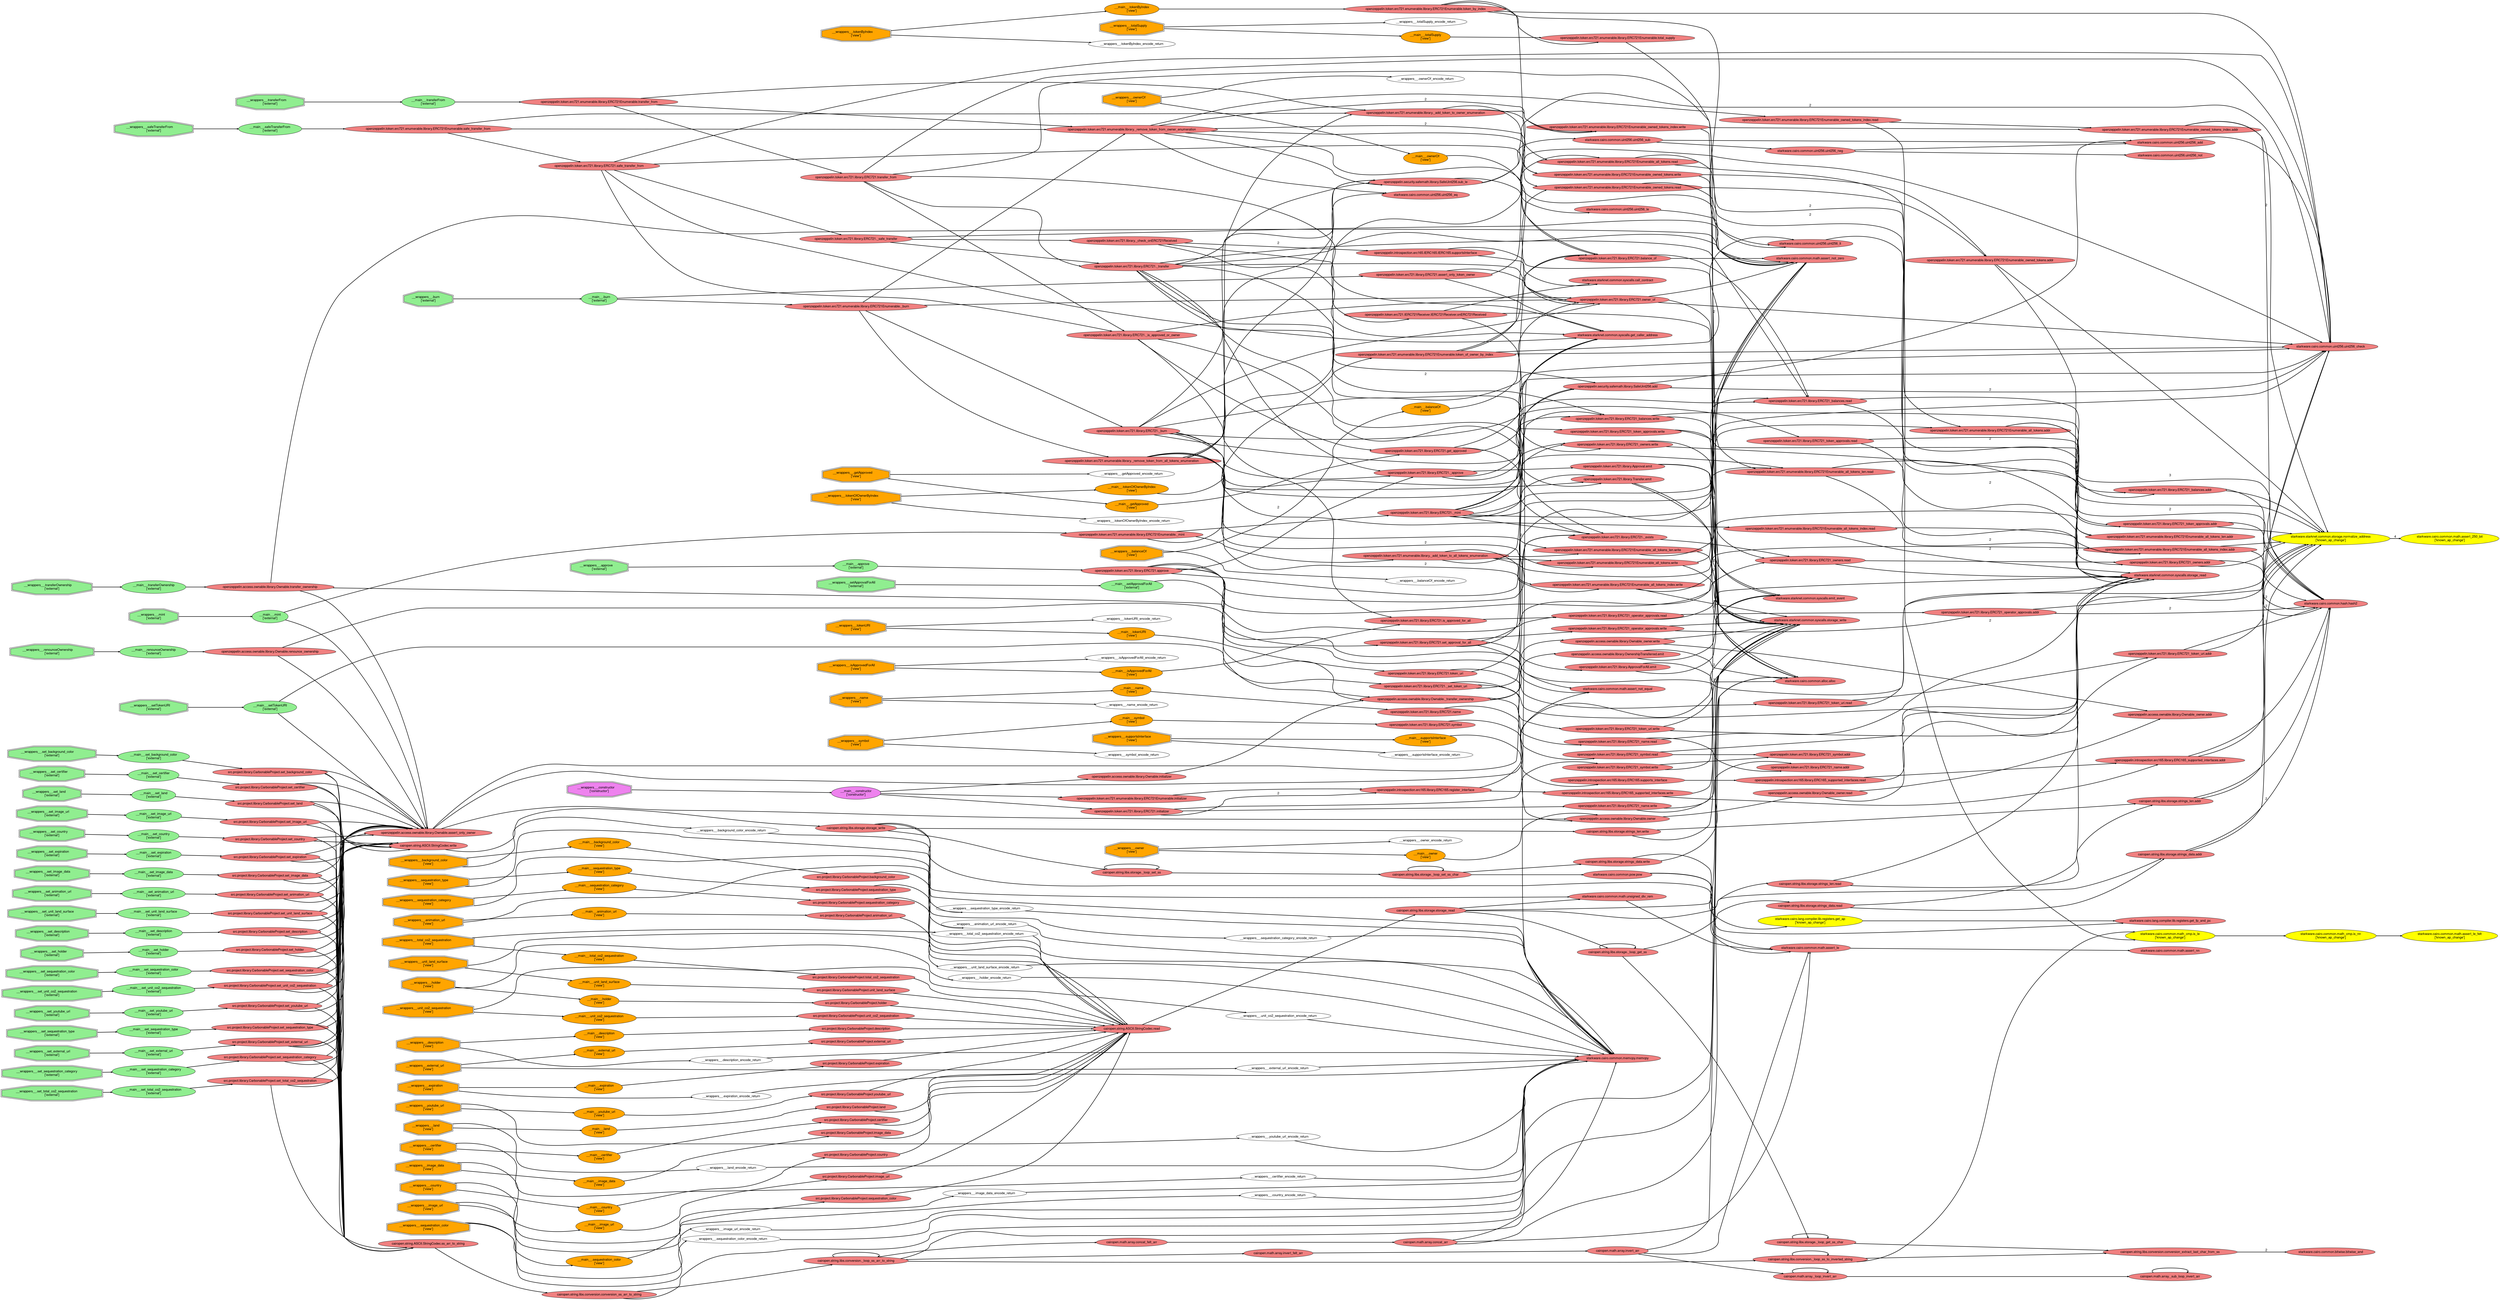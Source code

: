 // Call flow graph
digraph CarbonableProject {
	graph [fontname="Helvetica,Arial,sans-serif" fontsize=20 layout=dot newrank=true rankdir=LR]
	node [fontname="Helvetica,Arial,sans-serif" pencolor="#00000044" shape="rect, plaintext" style=filled]
	edge [arrowsize=0.5 fontname="Helvetica,Arial,sans-serif" labeldistance=3 labelfontcolor="#00000080" penwidth=2]
	0 [label="starkware.cairo.common.alloc.alloc" color="" fillcolor=lightcoral shape=oval style=filled]
	3 [label="starkware.cairo.common.hash.hash2" color="" fillcolor=lightcoral shape=oval style=filled]
	9 [label="starkware.cairo.common.memcpy.memcpy" color="" fillcolor=lightcoral shape=oval style=filled]
	24 [label="starkware.cairo.lang.compiler.lib.registers.get_fp_and_pc" color="" fillcolor=lightcoral shape=oval style=filled]
	25 [label="starkware.cairo.lang.compiler.lib.registers.get_ap\l['known_ap_change']" color="" fillcolor=yellow shape=oval style=filled]
	30 [label="starkware.cairo.common.math.assert_not_zero" color="" fillcolor=lightcoral shape=oval style=filled]
	35 [label="starkware.cairo.common.math.assert_not_equal" color="" fillcolor=lightcoral shape=oval style=filled]
	41 [label="starkware.cairo.common.math.assert_nn" color="" fillcolor=lightcoral shape=oval style=filled]
	45 [label="starkware.cairo.common.math.assert_le" color="" fillcolor=lightcoral shape=oval style=filled]
	50 [label="starkware.cairo.common.math.assert_250_bit\l['known_ap_change']" color="" fillcolor=yellow shape=oval style=filled]
	63 [label="starkware.cairo.common.math.assert_le_felt\l['known_ap_change']" color="" fillcolor=yellow shape=oval style=filled]
	108 [label="starkware.cairo.common.math.unsigned_div_rem" color="" fillcolor=lightcoral shape=oval style=filled]
	123 [label="starkware.starknet.common.storage.normalize_address\l['known_ap_change']" color="" fillcolor=yellow shape=oval style=filled]
	163 [label="starkware.starknet.common.syscalls.call_contract" color="" fillcolor=lightcoral shape=oval style=filled]
	175 [label="starkware.starknet.common.syscalls.get_caller_address" color="" fillcolor=lightcoral shape=oval style=filled]
	182 [label="starkware.starknet.common.syscalls.storage_read" color="" fillcolor=lightcoral shape=oval style=filled]
	190 [label="starkware.starknet.common.syscalls.storage_write" color="" fillcolor=lightcoral shape=oval style=filled]
	198 [label="starkware.starknet.common.syscalls.emit_event" color="" fillcolor=lightcoral shape=oval style=filled]
	208 [label="starkware.cairo.common.bitwise.bitwise_and" color="" fillcolor=lightcoral shape=oval style=filled]
	214 [label="starkware.cairo.common.math_cmp.is_nn\l['known_ap_change']" color="" fillcolor=yellow shape=oval style=filled]
	247 [label="starkware.cairo.common.math_cmp.is_le\l['known_ap_change']" color="" fillcolor=yellow shape=oval style=filled]
	252 [label="starkware.cairo.common.pow.pow" color="" fillcolor=lightcoral shape=oval style=filled]
	295 [label="starkware.cairo.common.uint256.uint256_check" color="" fillcolor=lightcoral shape=oval style=filled]
	300 [label="starkware.cairo.common.uint256.uint256_add" color="" fillcolor=lightcoral shape=oval style=filled]
	322 [label="starkware.cairo.common.uint256.uint256_lt" color="" fillcolor=lightcoral shape=oval style=filled]
	339 [label="starkware.cairo.common.uint256.uint256_le" color="" fillcolor=lightcoral shape=oval style=filled]
	351 [label="starkware.cairo.common.uint256.uint256_not" color="" fillcolor=lightcoral shape=oval style=filled]
	359 [label="starkware.cairo.common.uint256.uint256_neg" color="" fillcolor=lightcoral shape=oval style=filled]
	374 [label="starkware.cairo.common.uint256.uint256_sub" color="" fillcolor=lightcoral shape=oval style=filled]
	390 [label="starkware.cairo.common.uint256.uint256_eq" color="" fillcolor=lightcoral shape=oval style=filled]
	412 [label="openzeppelin.access.ownable.library.OwnershipTransferred.emit" color="" fillcolor=lightcoral shape=oval style=filled]
	437 [label="openzeppelin.access.ownable.library.Ownable_owner.addr" color="" fillcolor=lightcoral shape=oval style=filled]
	442 [label="openzeppelin.access.ownable.library.Ownable_owner.read" color="" fillcolor=lightcoral shape=oval style=filled]
	455 [label="openzeppelin.access.ownable.library.Ownable_owner.write" color="" fillcolor=lightcoral shape=oval style=filled]
	467 [label="openzeppelin.access.ownable.library.Ownable.initializer" color="" fillcolor=lightcoral shape=oval style=filled]
	474 [label="openzeppelin.access.ownable.library.Ownable.assert_only_owner" color="" fillcolor=lightcoral shape=oval style=filled]
	489 [label="openzeppelin.access.ownable.library.Ownable.owner" color="" fillcolor=lightcoral shape=oval style=filled]
	495 [label="openzeppelin.access.ownable.library.Ownable.transfer_ownership" color="" fillcolor=lightcoral shape=oval style=filled]
	507 [label="openzeppelin.access.ownable.library.Ownable.renounce_ownership" color="" fillcolor=lightcoral shape=oval style=filled]
	517 [label="openzeppelin.access.ownable.library.Ownable._transfer_ownership" color="" fillcolor=lightcoral shape=oval style=filled]
	538 [label="openzeppelin.introspection.erc165.library.ERC165_supported_interfaces.addr" color="" fillcolor=lightcoral shape=oval style=filled]
	552 [label="openzeppelin.introspection.erc165.library.ERC165_supported_interfaces.read" color="" fillcolor=lightcoral shape=oval style=filled]
	566 [label="openzeppelin.introspection.erc165.library.ERC165_supported_interfaces.write" color="" fillcolor=lightcoral shape=oval style=filled]
	579 [label="openzeppelin.introspection.erc165.library.ERC165.supports_interface" color="" fillcolor=lightcoral shape=oval style=filled]
	596 [label="openzeppelin.introspection.erc165.library.ERC165.register_interface" color="" fillcolor=lightcoral shape=oval style=filled]
	610 [label="openzeppelin.introspection.erc165.IERC165.IERC165.supportsInterface" color="" fillcolor=lightcoral shape=oval style=filled]
	633 [label="openzeppelin.security.safemath.library.SafeUint256.add" color="" fillcolor=lightcoral shape=oval style=filled]
	656 [label="openzeppelin.security.safemath.library.SafeUint256.sub_le" color="" fillcolor=lightcoral shape=oval style=filled]
	688 [label="openzeppelin.token.erc721.IERC721Receiver.IERC721Receiver.onERC721Received" color="" fillcolor=lightcoral shape=oval style=filled]
	725 [label="openzeppelin.token.erc721.library.Transfer.emit" color="" fillcolor=lightcoral shape=oval style=filled]
	752 [label="openzeppelin.token.erc721.library.Approval.emit" color="" fillcolor=lightcoral shape=oval style=filled]
	779 [label="openzeppelin.token.erc721.library.ApprovalForAll.emit" color="" fillcolor=lightcoral shape=oval style=filled]
	805 [label="openzeppelin.token.erc721.library.ERC721_name.addr" color="" fillcolor=lightcoral shape=oval style=filled]
	810 [label="openzeppelin.token.erc721.library.ERC721_name.read" color="" fillcolor=lightcoral shape=oval style=filled]
	823 [label="openzeppelin.token.erc721.library.ERC721_name.write" color="" fillcolor=lightcoral shape=oval style=filled]
	835 [label="openzeppelin.token.erc721.library.ERC721_symbol.addr" color="" fillcolor=lightcoral shape=oval style=filled]
	840 [label="openzeppelin.token.erc721.library.ERC721_symbol.read" color="" fillcolor=lightcoral shape=oval style=filled]
	853 [label="openzeppelin.token.erc721.library.ERC721_symbol.write" color="" fillcolor=lightcoral shape=oval style=filled]
	865 [label="openzeppelin.token.erc721.library.ERC721_owners.addr" color="" fillcolor=lightcoral shape=oval style=filled]
	882 [label="openzeppelin.token.erc721.library.ERC721_owners.read" color="" fillcolor=lightcoral shape=oval style=filled]
	897 [label="openzeppelin.token.erc721.library.ERC721_owners.write" color="" fillcolor=lightcoral shape=oval style=filled]
	911 [label="openzeppelin.token.erc721.library.ERC721_balances.addr" color="" fillcolor=lightcoral shape=oval style=filled]
	925 [label="openzeppelin.token.erc721.library.ERC721_balances.read" color="" fillcolor=lightcoral shape=oval style=filled]
	945 [label="openzeppelin.token.erc721.library.ERC721_balances.write" color="" fillcolor=lightcoral shape=oval style=filled]
	963 [label="openzeppelin.token.erc721.library.ERC721_token_approvals.addr" color="" fillcolor=lightcoral shape=oval style=filled]
	980 [label="openzeppelin.token.erc721.library.ERC721_token_approvals.read" color="" fillcolor=lightcoral shape=oval style=filled]
	995 [label="openzeppelin.token.erc721.library.ERC721_token_approvals.write" color="" fillcolor=lightcoral shape=oval style=filled]
	1009 [label="openzeppelin.token.erc721.library.ERC721_operator_approvals.addr" color="" fillcolor=lightcoral shape=oval style=filled]
	1026 [label="openzeppelin.token.erc721.library.ERC721_operator_approvals.read" color="" fillcolor=lightcoral shape=oval style=filled]
	1041 [label="openzeppelin.token.erc721.library.ERC721_operator_approvals.write" color="" fillcolor=lightcoral shape=oval style=filled]
	1055 [label="openzeppelin.token.erc721.library.ERC721_token_uri.addr" color="" fillcolor=lightcoral shape=oval style=filled]
	1072 [label="openzeppelin.token.erc721.library.ERC721_token_uri.read" color="" fillcolor=lightcoral shape=oval style=filled]
	1087 [label="openzeppelin.token.erc721.library.ERC721_token_uri.write" color="" fillcolor=lightcoral shape=oval style=filled]
	1101 [label="openzeppelin.token.erc721.library.ERC721.initializer" color="" fillcolor=lightcoral shape=oval style=filled]
	1119 [label="openzeppelin.token.erc721.library.ERC721.name" color="" fillcolor=lightcoral shape=oval style=filled]
	1125 [label="openzeppelin.token.erc721.library.ERC721.symbol" color="" fillcolor=lightcoral shape=oval style=filled]
	1131 [label="openzeppelin.token.erc721.library.ERC721.balance_of" color="" fillcolor=lightcoral shape=oval style=filled]
	1141 [label="openzeppelin.token.erc721.library.ERC721.owner_of" color="" fillcolor=lightcoral shape=oval style=filled]
	1160 [label="openzeppelin.token.erc721.library.ERC721.get_approved" color="" fillcolor=lightcoral shape=oval style=filled]
	1182 [label="openzeppelin.token.erc721.library.ERC721.is_approved_for_all" color="" fillcolor=lightcoral shape=oval style=filled]
	1190 [label="openzeppelin.token.erc721.library.ERC721.token_uri" color="" fillcolor=lightcoral shape=oval style=filled]
	1207 [label="openzeppelin.token.erc721.library.ERC721.approve" color="" fillcolor=lightcoral shape=oval style=filled]
	1263 [label="openzeppelin.token.erc721.library.ERC721.set_approval_for_all" color="" fillcolor=lightcoral shape=oval style=filled]
	1298 [label="openzeppelin.token.erc721.library.ERC721.transfer_from" color="" fillcolor=lightcoral shape=oval style=filled]
	1333 [label="openzeppelin.token.erc721.library.ERC721.safe_transfer_from" color="" fillcolor=lightcoral shape=oval style=filled]
	1370 [label="openzeppelin.token.erc721.library.ERC721.assert_only_token_owner" color="" fillcolor=lightcoral shape=oval style=filled]
	1390 [label="openzeppelin.token.erc721.library.ERC721._is_approved_or_owner" color="" fillcolor=lightcoral shape=oval style=filled]
	1457 [label="openzeppelin.token.erc721.library.ERC721._exists" color="" fillcolor=lightcoral shape=oval style=filled]
	1478 [label="openzeppelin.token.erc721.library.ERC721._approve" color="" fillcolor=lightcoral shape=oval style=filled]
	1502 [label="openzeppelin.token.erc721.library.ERC721._transfer" color="" fillcolor=lightcoral shape=oval style=filled]
	1573 [label="openzeppelin.token.erc721.library.ERC721._safe_transfer" color="" fillcolor=lightcoral shape=oval style=filled]
	1596 [label="openzeppelin.token.erc721.library.ERC721._mint" color="" fillcolor=lightcoral shape=oval style=filled]
	1651 [label="openzeppelin.token.erc721.library.ERC721._burn" color="" fillcolor=lightcoral shape=oval style=filled]
	1710 [label="openzeppelin.token.erc721.library.ERC721._set_token_uri" color="" fillcolor=lightcoral shape=oval style=filled]
	1733 [label="openzeppelin.token.erc721.library._check_onERC721Received" color="" fillcolor=lightcoral shape=oval style=filled]
	1778 [label="openzeppelin.token.erc721.enumerable.library.ERC721Enumerable_all_tokens_len.addr" color="" fillcolor=lightcoral shape=oval style=filled]
	1783 [label="openzeppelin.token.erc721.enumerable.library.ERC721Enumerable_all_tokens_len.read" color="" fillcolor=lightcoral shape=oval style=filled]
	1802 [label="openzeppelin.token.erc721.enumerable.library.ERC721Enumerable_all_tokens_len.write" color="" fillcolor=lightcoral shape=oval style=filled]
	1819 [label="openzeppelin.token.erc721.enumerable.library.ERC721Enumerable_all_tokens.addr" color="" fillcolor=lightcoral shape=oval style=filled]
	1836 [label="openzeppelin.token.erc721.enumerable.library.ERC721Enumerable_all_tokens.read" color="" fillcolor=lightcoral shape=oval style=filled]
	1857 [label="openzeppelin.token.erc721.enumerable.library.ERC721Enumerable_all_tokens.write" color="" fillcolor=lightcoral shape=oval style=filled]
	1876 [label="openzeppelin.token.erc721.enumerable.library.ERC721Enumerable_all_tokens_index.addr" color="" fillcolor=lightcoral shape=oval style=filled]
	1893 [label="openzeppelin.token.erc721.enumerable.library.ERC721Enumerable_all_tokens_index.read" color="" fillcolor=lightcoral shape=oval style=filled]
	1914 [label="openzeppelin.token.erc721.enumerable.library.ERC721Enumerable_all_tokens_index.write" color="" fillcolor=lightcoral shape=oval style=filled]
	1933 [label="openzeppelin.token.erc721.enumerable.library.ERC721Enumerable_owned_tokens.addr" color="" fillcolor=lightcoral shape=oval style=filled]
	1953 [label="openzeppelin.token.erc721.enumerable.library.ERC721Enumerable_owned_tokens.read" color="" fillcolor=lightcoral shape=oval style=filled]
	1975 [label="openzeppelin.token.erc721.enumerable.library.ERC721Enumerable_owned_tokens.write" color="" fillcolor=lightcoral shape=oval style=filled]
	1995 [label="openzeppelin.token.erc721.enumerable.library.ERC721Enumerable_owned_tokens_index.addr" color="" fillcolor=lightcoral shape=oval style=filled]
	2012 [label="openzeppelin.token.erc721.enumerable.library.ERC721Enumerable_owned_tokens_index.read" color="" fillcolor=lightcoral shape=oval style=filled]
	2033 [label="openzeppelin.token.erc721.enumerable.library.ERC721Enumerable_owned_tokens_index.write" color="" fillcolor=lightcoral shape=oval style=filled]
	2052 [label="openzeppelin.token.erc721.enumerable.library.ERC721Enumerable.initializer" color="" fillcolor=lightcoral shape=oval style=filled]
	2060 [label="openzeppelin.token.erc721.enumerable.library.ERC721Enumerable.total_supply" color="" fillcolor=lightcoral shape=oval style=filled]
	2066 [label="openzeppelin.token.erc721.enumerable.library.ERC721Enumerable.token_by_index" color="" fillcolor=lightcoral shape=oval style=filled]
	2095 [label="openzeppelin.token.erc721.enumerable.library.ERC721Enumerable.token_of_owner_by_index" color="" fillcolor=lightcoral shape=oval style=filled]
	2126 [label="openzeppelin.token.erc721.enumerable.library.ERC721Enumerable.transfer_from" color="" fillcolor=lightcoral shape=oval style=filled]
	2146 [label="openzeppelin.token.erc721.enumerable.library.ERC721Enumerable.safe_transfer_from" color="" fillcolor=lightcoral shape=oval style=filled]
	2168 [label="openzeppelin.token.erc721.enumerable.library.ERC721Enumerable._mint" color="" fillcolor=lightcoral shape=oval style=filled]
	2186 [label="openzeppelin.token.erc721.enumerable.library.ERC721Enumerable._burn" color="" fillcolor=lightcoral shape=oval style=filled]
	2210 [label="openzeppelin.token.erc721.enumerable.library._add_token_to_all_tokens_enumeration" color="" fillcolor=lightcoral shape=oval style=filled]
	2239 [label="openzeppelin.token.erc721.enumerable.library._remove_token_from_all_tokens_enumeration" color="" fillcolor=lightcoral shape=oval style=filled]
	2326 [label="openzeppelin.token.erc721.enumerable.library._add_token_to_owner_enumeration" color="" fillcolor=lightcoral shape=oval style=filled]
	2352 [label="openzeppelin.token.erc721.enumerable.library._remove_token_from_owner_enumeration" color="" fillcolor=lightcoral shape=oval style=filled]
	2442 [label="cairopen.math.array.concat_arr" color="" fillcolor=lightcoral shape=oval style=filled]
	2469 [label="cairopen.math.array.concat_felt_arr" color="" fillcolor=lightcoral shape=oval style=filled]
	2479 [label="cairopen.math.array.invert_arr" color="" fillcolor=lightcoral shape=oval style=filled]
	2502 [label="cairopen.math.array.invert_felt_arr" color="" fillcolor=lightcoral shape=oval style=filled]
	2510 [label="cairopen.math.array._loop_invert_arr" color="" fillcolor=lightcoral shape=oval style=filled]
	2537 [label="cairopen.math.array._sub_loop_invert_arr" color="" fillcolor=lightcoral shape=oval style=filled]
	2576 [label="cairopen.string.libs.conversion._loop_ss_to_inverted_string" color="" fillcolor=lightcoral shape=oval style=filled]
	2624 [label="cairopen.string.libs.conversion.conversion_ss_arr_to_string" color="" fillcolor=lightcoral shape=oval style=filled]
	2640 [label="cairopen.string.libs.conversion._loop_ss_arr_to_string" color="" fillcolor=lightcoral shape=oval style=filled]
	2697 [label="cairopen.string.libs.conversion.conversion_extract_last_char_from_ss" color="" fillcolor=lightcoral shape=oval style=filled]
	2719 [label="cairopen.string.libs.storage.strings_data.addr" color="" fillcolor=lightcoral shape=oval style=filled]
	2736 [label="cairopen.string.libs.storage.strings_data.read" color="" fillcolor=lightcoral shape=oval style=filled]
	2751 [label="cairopen.string.libs.storage.strings_data.write" color="" fillcolor=lightcoral shape=oval style=filled]
	2765 [label="cairopen.string.libs.storage.strings_len.addr" color="" fillcolor=lightcoral shape=oval style=filled]
	2779 [label="cairopen.string.libs.storage.strings_len.read" color="" fillcolor=lightcoral shape=oval style=filled]
	2793 [label="cairopen.string.libs.storage.strings_len.write" color="" fillcolor=lightcoral shape=oval style=filled]
	2806 [label="cairopen.string.libs.storage.storage_read" color="" fillcolor=lightcoral shape=oval style=filled]
	2850 [label="cairopen.string.libs.storage._loop_get_ss" color="" fillcolor=lightcoral shape=oval style=filled]
	2881 [label="cairopen.string.libs.storage._loop_get_ss_char" color="" fillcolor=lightcoral shape=oval style=filled]
	2918 [label="cairopen.string.libs.storage.storage_write" color="" fillcolor=lightcoral shape=oval style=filled]
	2953 [label="cairopen.string.libs.storage._loop_set_ss" color="" fillcolor=lightcoral shape=oval style=filled]
	2978 [label="cairopen.string.libs.storage._loop_set_ss_char" color="" fillcolor=lightcoral shape=oval style=filled]
	3017 [label="cairopen.string.ASCII.StringCodec.read" color="" fillcolor=lightcoral shape=oval style=filled]
	3035 [label="cairopen.string.ASCII.StringCodec.write" color="" fillcolor=lightcoral shape=oval style=filled]
	3049 [label="cairopen.string.ASCII.StringCodec.ss_arr_to_string" color="" fillcolor=lightcoral shape=oval style=filled]
	3064 [label="src.project.library.CarbonableProject.image_url" color="" fillcolor=lightcoral shape=oval style=filled]
	3079 [label="src.project.library.CarbonableProject.image_data" color="" fillcolor=lightcoral shape=oval style=filled]
	3094 [label="src.project.library.CarbonableProject.external_url" color="" fillcolor=lightcoral shape=oval style=filled]
	3109 [label="src.project.library.CarbonableProject.description" color="" fillcolor=lightcoral shape=oval style=filled]
	3124 [label="src.project.library.CarbonableProject.holder" color="" fillcolor=lightcoral shape=oval style=filled]
	3139 [label="src.project.library.CarbonableProject.certifier" color="" fillcolor=lightcoral shape=oval style=filled]
	3154 [label="src.project.library.CarbonableProject.land" color="" fillcolor=lightcoral shape=oval style=filled]
	3169 [label="src.project.library.CarbonableProject.unit_land_surface" color="" fillcolor=lightcoral shape=oval style=filled]
	3184 [label="src.project.library.CarbonableProject.country" color="" fillcolor=lightcoral shape=oval style=filled]
	3199 [label="src.project.library.CarbonableProject.expiration" color="" fillcolor=lightcoral shape=oval style=filled]
	3214 [label="src.project.library.CarbonableProject.total_co2_sequestration" color="" fillcolor=lightcoral shape=oval style=filled]
	3229 [label="src.project.library.CarbonableProject.unit_co2_sequestration" color="" fillcolor=lightcoral shape=oval style=filled]
	3244 [label="src.project.library.CarbonableProject.sequestration_color" color="" fillcolor=lightcoral shape=oval style=filled]
	3259 [label="src.project.library.CarbonableProject.sequestration_type" color="" fillcolor=lightcoral shape=oval style=filled]
	3274 [label="src.project.library.CarbonableProject.sequestration_category" color="" fillcolor=lightcoral shape=oval style=filled]
	3289 [label="src.project.library.CarbonableProject.background_color" color="" fillcolor=lightcoral shape=oval style=filled]
	3304 [label="src.project.library.CarbonableProject.animation_url" color="" fillcolor=lightcoral shape=oval style=filled]
	3319 [label="src.project.library.CarbonableProject.youtube_url" color="" fillcolor=lightcoral shape=oval style=filled]
	3334 [label="src.project.library.CarbonableProject.set_image_url" color="" fillcolor=lightcoral shape=oval style=filled]
	3364 [label="src.project.library.CarbonableProject.set_image_data" color="" fillcolor=lightcoral shape=oval style=filled]
	3394 [label="src.project.library.CarbonableProject.set_external_url" color="" fillcolor=lightcoral shape=oval style=filled]
	3424 [label="src.project.library.CarbonableProject.set_description" color="" fillcolor=lightcoral shape=oval style=filled]
	3454 [label="src.project.library.CarbonableProject.set_holder" color="" fillcolor=lightcoral shape=oval style=filled]
	3484 [label="src.project.library.CarbonableProject.set_certifier" color="" fillcolor=lightcoral shape=oval style=filled]
	3514 [label="src.project.library.CarbonableProject.set_land" color="" fillcolor=lightcoral shape=oval style=filled]
	3544 [label="src.project.library.CarbonableProject.set_unit_land_surface" color="" fillcolor=lightcoral shape=oval style=filled]
	3574 [label="src.project.library.CarbonableProject.set_country" color="" fillcolor=lightcoral shape=oval style=filled]
	3604 [label="src.project.library.CarbonableProject.set_expiration" color="" fillcolor=lightcoral shape=oval style=filled]
	3634 [label="src.project.library.CarbonableProject.set_total_co2_sequestration" color="" fillcolor=lightcoral shape=oval style=filled]
	3664 [label="src.project.library.CarbonableProject.set_unit_co2_sequestration" color="" fillcolor=lightcoral shape=oval style=filled]
	3694 [label="src.project.library.CarbonableProject.set_sequestration_color" color="" fillcolor=lightcoral shape=oval style=filled]
	3724 [label="src.project.library.CarbonableProject.set_sequestration_type" color="" fillcolor=lightcoral shape=oval style=filled]
	3754 [label="src.project.library.CarbonableProject.set_sequestration_category" color="" fillcolor=lightcoral shape=oval style=filled]
	3784 [label="src.project.library.CarbonableProject.set_background_color" color="" fillcolor=lightcoral shape=oval style=filled]
	3814 [label="src.project.library.CarbonableProject.set_animation_url" color="" fillcolor=lightcoral shape=oval style=filled]
	3844 [label="src.project.library.CarbonableProject.set_youtube_url" color="" fillcolor=lightcoral shape=oval style=filled]
	3874 [label="__main__.constructor\l['constructor']" color="" fillcolor=violet shape=oval style=filled]
	3887 [label="__wrappers__.constructor\l['constructor']" color="" fillcolor=violet shape=doubleoctagon style=filled]
	3908 [label="__main__.totalSupply\l['view']" color="" fillcolor=orange shape=oval style=filled]
	3919 [label="__wrappers__.totalSupply_encode_return" color="" fillcolor=white shape=oval style=solid]
	3929 [label="__wrappers__.totalSupply\l['view']" color="" fillcolor=orange shape=doubleoctagon style=filled]
	3945 [label="__main__.tokenByIndex\l['view']" color="" fillcolor=orange shape=oval style=filled]
	3958 [label="__wrappers__.tokenByIndex_encode_return" color="" fillcolor=white shape=oval style=solid]
	3968 [label="__wrappers__.tokenByIndex\l['view']" color="" fillcolor=orange shape=doubleoctagon style=filled]
	3988 [label="__main__.tokenOfOwnerByIndex\l['view']" color="" fillcolor=orange shape=oval style=filled]
	4002 [label="__wrappers__.tokenOfOwnerByIndex_encode_return" color="" fillcolor=white shape=oval style=solid]
	4012 [label="__wrappers__.tokenOfOwnerByIndex\l['view']" color="" fillcolor=orange shape=doubleoctagon style=filled]
	4033 [label="__main__.supportsInterface\l['view']" color="" fillcolor=orange shape=oval style=filled]
	4040 [label="__wrappers__.supportsInterface_encode_return" color="" fillcolor=white shape=oval style=solid]
	4049 [label="__wrappers__.supportsInterface\l['view']" color="" fillcolor=orange shape=doubleoctagon style=filled]
	4068 [label="__main__.name\l['view']" color="" fillcolor=orange shape=oval style=filled]
	4074 [label="__wrappers__.name_encode_return" color="" fillcolor=white shape=oval style=solid]
	4083 [label="__wrappers__.name\l['view']" color="" fillcolor=orange shape=doubleoctagon style=filled]
	4099 [label="__main__.symbol\l['view']" color="" fillcolor=orange shape=oval style=filled]
	4105 [label="__wrappers__.symbol_encode_return" color="" fillcolor=white shape=oval style=solid]
	4114 [label="__wrappers__.symbol\l['view']" color="" fillcolor=orange shape=doubleoctagon style=filled]
	4130 [label="__main__.balanceOf\l['view']" color="" fillcolor=orange shape=oval style=filled]
	4137 [label="__wrappers__.balanceOf_encode_return" color="" fillcolor=white shape=oval style=solid]
	4147 [label="__wrappers__.balanceOf\l['view']" color="" fillcolor=orange shape=doubleoctagon style=filled]
	4166 [label="__main__.ownerOf\l['view']" color="" fillcolor=orange shape=oval style=filled]
	4174 [label="__wrappers__.ownerOf_encode_return" color="" fillcolor=white shape=oval style=solid]
	4183 [label="__wrappers__.ownerOf\l['view']" color="" fillcolor=orange shape=doubleoctagon style=filled]
	4203 [label="__main__.getApproved\l['view']" color="" fillcolor=orange shape=oval style=filled]
	4211 [label="__wrappers__.getApproved_encode_return" color="" fillcolor=white shape=oval style=solid]
	4220 [label="__wrappers__.getApproved\l['view']" color="" fillcolor=orange shape=doubleoctagon style=filled]
	4240 [label="__main__.isApprovedForAll\l['view']" color="" fillcolor=orange shape=oval style=filled]
	4248 [label="__wrappers__.isApprovedForAll_encode_return" color="" fillcolor=white shape=oval style=solid]
	4257 [label="__wrappers__.isApprovedForAll\l['view']" color="" fillcolor=orange shape=doubleoctagon style=filled]
	4277 [label="__main__.tokenURI\l['view']" color="" fillcolor=orange shape=oval style=filled]
	4285 [label="__wrappers__.tokenURI_encode_return" color="" fillcolor=white shape=oval style=solid]
	4294 [label="__wrappers__.tokenURI\l['view']" color="" fillcolor=orange shape=doubleoctagon style=filled]
	4314 [label="__main__.owner\l['view']" color="" fillcolor=orange shape=oval style=filled]
	4320 [label="__wrappers__.owner_encode_return" color="" fillcolor=white shape=oval style=solid]
	4329 [label="__wrappers__.owner\l['view']" color="" fillcolor=orange shape=doubleoctagon style=filled]
	4345 [label="__main__.image_url\l['view']" color="" fillcolor=orange shape=oval style=filled]
	4352 [label="__wrappers__.image_url_encode_return" color="" fillcolor=white shape=oval style=solid]
	4371 [label="__wrappers__.image_url\l['view']" color="" fillcolor=orange shape=doubleoctagon style=filled]
	4393 [label="__main__.image_data\l['view']" color="" fillcolor=orange shape=oval style=filled]
	4400 [label="__wrappers__.image_data_encode_return" color="" fillcolor=white shape=oval style=solid]
	4419 [label="__wrappers__.image_data\l['view']" color="" fillcolor=orange shape=doubleoctagon style=filled]
	4441 [label="__main__.external_url\l['view']" color="" fillcolor=orange shape=oval style=filled]
	4448 [label="__wrappers__.external_url_encode_return" color="" fillcolor=white shape=oval style=solid]
	4467 [label="__wrappers__.external_url\l['view']" color="" fillcolor=orange shape=doubleoctagon style=filled]
	4489 [label="__main__.description\l['view']" color="" fillcolor=orange shape=oval style=filled]
	4496 [label="__wrappers__.description_encode_return" color="" fillcolor=white shape=oval style=solid]
	4515 [label="__wrappers__.description\l['view']" color="" fillcolor=orange shape=doubleoctagon style=filled]
	4537 [label="__main__.holder\l['view']" color="" fillcolor=orange shape=oval style=filled]
	4544 [label="__wrappers__.holder_encode_return" color="" fillcolor=white shape=oval style=solid]
	4563 [label="__wrappers__.holder\l['view']" color="" fillcolor=orange shape=doubleoctagon style=filled]
	4585 [label="__main__.certifier\l['view']" color="" fillcolor=orange shape=oval style=filled]
	4592 [label="__wrappers__.certifier_encode_return" color="" fillcolor=white shape=oval style=solid]
	4611 [label="__wrappers__.certifier\l['view']" color="" fillcolor=orange shape=doubleoctagon style=filled]
	4633 [label="__main__.land\l['view']" color="" fillcolor=orange shape=oval style=filled]
	4640 [label="__wrappers__.land_encode_return" color="" fillcolor=white shape=oval style=solid]
	4659 [label="__wrappers__.land\l['view']" color="" fillcolor=orange shape=doubleoctagon style=filled]
	4681 [label="__main__.unit_land_surface\l['view']" color="" fillcolor=orange shape=oval style=filled]
	4688 [label="__wrappers__.unit_land_surface_encode_return" color="" fillcolor=white shape=oval style=solid]
	4707 [label="__wrappers__.unit_land_surface\l['view']" color="" fillcolor=orange shape=doubleoctagon style=filled]
	4729 [label="__main__.country\l['view']" color="" fillcolor=orange shape=oval style=filled]
	4736 [label="__wrappers__.country_encode_return" color="" fillcolor=white shape=oval style=solid]
	4755 [label="__wrappers__.country\l['view']" color="" fillcolor=orange shape=doubleoctagon style=filled]
	4777 [label="__main__.expiration\l['view']" color="" fillcolor=orange shape=oval style=filled]
	4784 [label="__wrappers__.expiration_encode_return" color="" fillcolor=white shape=oval style=solid]
	4803 [label="__wrappers__.expiration\l['view']" color="" fillcolor=orange shape=doubleoctagon style=filled]
	4825 [label="__main__.total_co2_sequestration\l['view']" color="" fillcolor=orange shape=oval style=filled]
	4832 [label="__wrappers__.total_co2_sequestration_encode_return" color="" fillcolor=white shape=oval style=solid]
	4851 [label="__wrappers__.total_co2_sequestration\l['view']" color="" fillcolor=orange shape=doubleoctagon style=filled]
	4873 [label="__main__.unit_co2_sequestration\l['view']" color="" fillcolor=orange shape=oval style=filled]
	4880 [label="__wrappers__.unit_co2_sequestration_encode_return" color="" fillcolor=white shape=oval style=solid]
	4899 [label="__wrappers__.unit_co2_sequestration\l['view']" color="" fillcolor=orange shape=doubleoctagon style=filled]
	4921 [label="__main__.sequestration_color\l['view']" color="" fillcolor=orange shape=oval style=filled]
	4928 [label="__wrappers__.sequestration_color_encode_return" color="" fillcolor=white shape=oval style=solid]
	4947 [label="__wrappers__.sequestration_color\l['view']" color="" fillcolor=orange shape=doubleoctagon style=filled]
	4969 [label="__main__.sequestration_type\l['view']" color="" fillcolor=orange shape=oval style=filled]
	4976 [label="__wrappers__.sequestration_type_encode_return" color="" fillcolor=white shape=oval style=solid]
	4995 [label="__wrappers__.sequestration_type\l['view']" color="" fillcolor=orange shape=doubleoctagon style=filled]
	5017 [label="__main__.sequestration_category\l['view']" color="" fillcolor=orange shape=oval style=filled]
	5024 [label="__wrappers__.sequestration_category_encode_return" color="" fillcolor=white shape=oval style=solid]
	5043 [label="__wrappers__.sequestration_category\l['view']" color="" fillcolor=orange shape=doubleoctagon style=filled]
	5065 [label="__main__.background_color\l['view']" color="" fillcolor=orange shape=oval style=filled]
	5072 [label="__wrappers__.background_color_encode_return" color="" fillcolor=white shape=oval style=solid]
	5091 [label="__wrappers__.background_color\l['view']" color="" fillcolor=orange shape=doubleoctagon style=filled]
	5113 [label="__main__.animation_url\l['view']" color="" fillcolor=orange shape=oval style=filled]
	5120 [label="__wrappers__.animation_url_encode_return" color="" fillcolor=white shape=oval style=solid]
	5139 [label="__wrappers__.animation_url\l['view']" color="" fillcolor=orange shape=doubleoctagon style=filled]
	5161 [label="__main__.youtube_url\l['view']" color="" fillcolor=orange shape=oval style=filled]
	5168 [label="__wrappers__.youtube_url_encode_return" color="" fillcolor=white shape=oval style=solid]
	5187 [label="__wrappers__.youtube_url\l['view']" color="" fillcolor=orange shape=doubleoctagon style=filled]
	5209 [label="__main__.approve\l['external']" color="" fillcolor=lightgreen shape=oval style=filled]
	5218 [label="__wrappers__.approve\l['external']" color="" fillcolor=lightgreen shape=doubleoctagon style=filled]
	5239 [label="__main__.setApprovalForAll\l['external']" color="" fillcolor=lightgreen shape=oval style=filled]
	5247 [label="__wrappers__.setApprovalForAll\l['external']" color="" fillcolor=lightgreen shape=doubleoctagon style=filled]
	5267 [label="__main__.transferFrom\l['external']" color="" fillcolor=lightgreen shape=oval style=filled]
	5277 [label="__wrappers__.transferFrom\l['external']" color="" fillcolor=lightgreen shape=doubleoctagon style=filled]
	5299 [label="__main__.safeTransferFrom\l['external']" color="" fillcolor=lightgreen shape=oval style=filled]
	5311 [label="__wrappers__.safeTransferFrom\l['external']" color="" fillcolor=lightgreen shape=doubleoctagon style=filled]
	5343 [label="__main__.mint\l['external']" color="" fillcolor=lightgreen shape=oval style=filled]
	5357 [label="__wrappers__.mint\l['external']" color="" fillcolor=lightgreen shape=doubleoctagon style=filled]
	5378 [label="__main__.burn\l['external']" color="" fillcolor=lightgreen shape=oval style=filled]
	5390 [label="__wrappers__.burn\l['external']" color="" fillcolor=lightgreen shape=doubleoctagon style=filled]
	5410 [label="__main__.setTokenURI\l['external']" color="" fillcolor=lightgreen shape=oval style=filled]
	5424 [label="__wrappers__.setTokenURI\l['external']" color="" fillcolor=lightgreen shape=doubleoctagon style=filled]
	5445 [label="__main__.transferOwnership\l['external']" color="" fillcolor=lightgreen shape=oval style=filled]
	5452 [label="__wrappers__.transferOwnership\l['external']" color="" fillcolor=lightgreen shape=doubleoctagon style=filled]
	5471 [label="__main__.renounceOwnership\l['external']" color="" fillcolor=lightgreen shape=oval style=filled]
	5477 [label="__wrappers__.renounceOwnership\l['external']" color="" fillcolor=lightgreen shape=doubleoctagon style=filled]
	5493 [label="__main__.set_image_url\l['external']" color="" fillcolor=lightgreen shape=oval style=filled]
	5502 [label="__wrappers__.set_image_url\l['external']" color="" fillcolor=lightgreen shape=doubleoctagon style=filled]
	5531 [label="__main__.set_image_data\l['external']" color="" fillcolor=lightgreen shape=oval style=filled]
	5540 [label="__wrappers__.set_image_data\l['external']" color="" fillcolor=lightgreen shape=doubleoctagon style=filled]
	5569 [label="__main__.set_external_url\l['external']" color="" fillcolor=lightgreen shape=oval style=filled]
	5578 [label="__wrappers__.set_external_url\l['external']" color="" fillcolor=lightgreen shape=doubleoctagon style=filled]
	5607 [label="__main__.set_description\l['external']" color="" fillcolor=lightgreen shape=oval style=filled]
	5616 [label="__wrappers__.set_description\l['external']" color="" fillcolor=lightgreen shape=doubleoctagon style=filled]
	5645 [label="__main__.set_holder\l['external']" color="" fillcolor=lightgreen shape=oval style=filled]
	5654 [label="__wrappers__.set_holder\l['external']" color="" fillcolor=lightgreen shape=doubleoctagon style=filled]
	5683 [label="__main__.set_certifier\l['external']" color="" fillcolor=lightgreen shape=oval style=filled]
	5692 [label="__wrappers__.set_certifier\l['external']" color="" fillcolor=lightgreen shape=doubleoctagon style=filled]
	5721 [label="__main__.set_land\l['external']" color="" fillcolor=lightgreen shape=oval style=filled]
	5730 [label="__wrappers__.set_land\l['external']" color="" fillcolor=lightgreen shape=doubleoctagon style=filled]
	5759 [label="__main__.set_unit_land_surface\l['external']" color="" fillcolor=lightgreen shape=oval style=filled]
	5768 [label="__wrappers__.set_unit_land_surface\l['external']" color="" fillcolor=lightgreen shape=doubleoctagon style=filled]
	5797 [label="__main__.set_country\l['external']" color="" fillcolor=lightgreen shape=oval style=filled]
	5806 [label="__wrappers__.set_country\l['external']" color="" fillcolor=lightgreen shape=doubleoctagon style=filled]
	5835 [label="__main__.set_expiration\l['external']" color="" fillcolor=lightgreen shape=oval style=filled]
	5844 [label="__wrappers__.set_expiration\l['external']" color="" fillcolor=lightgreen shape=doubleoctagon style=filled]
	5873 [label="__main__.set_total_co2_sequestration\l['external']" color="" fillcolor=lightgreen shape=oval style=filled]
	5882 [label="__wrappers__.set_total_co2_sequestration\l['external']" color="" fillcolor=lightgreen shape=doubleoctagon style=filled]
	5911 [label="__main__.set_unit_co2_sequestration\l['external']" color="" fillcolor=lightgreen shape=oval style=filled]
	5920 [label="__wrappers__.set_unit_co2_sequestration\l['external']" color="" fillcolor=lightgreen shape=doubleoctagon style=filled]
	5949 [label="__main__.set_sequestration_color\l['external']" color="" fillcolor=lightgreen shape=oval style=filled]
	5958 [label="__wrappers__.set_sequestration_color\l['external']" color="" fillcolor=lightgreen shape=doubleoctagon style=filled]
	5987 [label="__main__.set_sequestration_type\l['external']" color="" fillcolor=lightgreen shape=oval style=filled]
	5996 [label="__wrappers__.set_sequestration_type\l['external']" color="" fillcolor=lightgreen shape=doubleoctagon style=filled]
	6025 [label="__main__.set_sequestration_category\l['external']" color="" fillcolor=lightgreen shape=oval style=filled]
	6034 [label="__wrappers__.set_sequestration_category\l['external']" color="" fillcolor=lightgreen shape=doubleoctagon style=filled]
	6063 [label="__main__.set_background_color\l['external']" color="" fillcolor=lightgreen shape=oval style=filled]
	6072 [label="__wrappers__.set_background_color\l['external']" color="" fillcolor=lightgreen shape=doubleoctagon style=filled]
	6101 [label="__main__.set_animation_url\l['external']" color="" fillcolor=lightgreen shape=oval style=filled]
	6110 [label="__wrappers__.set_animation_url\l['external']" color="" fillcolor=lightgreen shape=doubleoctagon style=filled]
	6139 [label="__main__.set_youtube_url\l['external']" color="" fillcolor=lightgreen shape=oval style=filled]
	6148 [label="__wrappers__.set_youtube_url\l['external']" color="" fillcolor=lightgreen shape=doubleoctagon style=filled]
	25 -> 24
	45 -> 41
	108 -> 45
	123 -> 50 [label=4]
	214 -> 63
	247 -> 214
	252 -> 25
	252 -> 24
	252 -> 45
	300 -> 295
	322 -> 247 [label=2]
	339 -> 322
	359 -> 351
	359 -> 300
	374 -> 359
	374 -> 300
	412 -> 0 [label=2]
	412 -> 198
	442 -> 437
	442 -> 182
	455 -> 437
	455 -> 190
	467 -> 517
	474 -> 489
	474 -> 175
	474 -> 30
	489 -> 442
	495 -> 30
	495 -> 474
	495 -> 517
	507 -> 474
	507 -> 517
	517 -> 489
	517 -> 455
	517 -> 412
	538 -> 3
	538 -> 123
	552 -> 538
	552 -> 182
	566 -> 538
	566 -> 190
	579 -> 552
	596 -> 35
	596 -> 566
	610 -> 0
	610 -> 163
	633 -> 295 [label=2]
	633 -> 300
	656 -> 295 [label=2]
	656 -> 339
	656 -> 374
	688 -> 0
	688 -> 9
	688 -> 163
	725 -> 0 [label=2]
	725 -> 198
	752 -> 0 [label=2]
	752 -> 198
	779 -> 0 [label=2]
	779 -> 198
	810 -> 805
	810 -> 182
	823 -> 805
	823 -> 190
	840 -> 835
	840 -> 182
	853 -> 835
	853 -> 190
	865 -> 3 [label=2]
	865 -> 123
	882 -> 865
	882 -> 182
	897 -> 865
	897 -> 190
	911 -> 3
	911 -> 123
	925 -> 911
	925 -> 182 [label=2]
	945 -> 911
	945 -> 190 [label=2]
	963 -> 3 [label=2]
	963 -> 123
	980 -> 963
	980 -> 182
	995 -> 963
	995 -> 190
	1009 -> 3 [label=2]
	1009 -> 123
	1026 -> 1009
	1026 -> 182
	1041 -> 1009
	1041 -> 190
	1055 -> 3 [label=2]
	1055 -> 123
	1072 -> 1055
	1072 -> 182
	1087 -> 1055
	1087 -> 190
	1101 -> 823
	1101 -> 853
	1101 -> 596 [label=2]
	1119 -> 810
	1125 -> 840
	1131 -> 30
	1131 -> 925
	1141 -> 295
	1141 -> 882
	1141 -> 30
	1160 -> 295
	1160 -> 1457
	1160 -> 980
	1182 -> 1026
	1190 -> 1457
	1190 -> 1072
	1207 -> 295
	1207 -> 175
	1207 -> 30 [label=2]
	1207 -> 882
	1207 -> 35
	1207 -> 1478 [label=2]
	1207 -> 1026
	1263 -> 175
	1263 -> 30
	1263 -> 35
	1263 -> 1041
	1263 -> 779
	1298 -> 295
	1298 -> 175
	1298 -> 1390
	1298 -> 30
	1298 -> 1502
	1333 -> 295
	1333 -> 175
	1333 -> 1390
	1333 -> 30
	1333 -> 1573
	1370 -> 295
	1370 -> 175
	1370 -> 1141
	1390 -> 1457
	1390 -> 1141
	1390 -> 1160
	1390 -> 1182
	1457 -> 882
	1478 -> 995
	1478 -> 1141
	1478 -> 752
	1502 -> 1141
	1502 -> 30
	1502 -> 1478
	1502 -> 925 [label=2]
	1502 -> 656
	1502 -> 945 [label=2]
	1502 -> 633
	1502 -> 897
	1502 -> 725
	1573 -> 1502
	1573 -> 1733
	1573 -> 30
	1596 -> 295
	1596 -> 30
	1596 -> 1457
	1596 -> 925
	1596 -> 633
	1596 -> 945
	1596 -> 897
	1596 -> 725
	1651 -> 295
	1651 -> 1141
	1651 -> 1478
	1651 -> 925
	1651 -> 656
	1651 -> 945
	1651 -> 897
	1651 -> 725
	1710 -> 295
	1710 -> 1457
	1710 -> 1087
	1733 -> 175
	1733 -> 610 [label=2]
	1733 -> 688
	1783 -> 1778
	1783 -> 182 [label=2]
	1802 -> 1778
	1802 -> 190 [label=2]
	1819 -> 3 [label=2]
	1819 -> 123
	1836 -> 1819
	1836 -> 182 [label=2]
	1857 -> 1819
	1857 -> 190 [label=2]
	1876 -> 3 [label=2]
	1876 -> 123
	1893 -> 1876
	1893 -> 182 [label=2]
	1914 -> 1876
	1914 -> 190 [label=2]
	1933 -> 3 [label=3]
	1933 -> 123
	1953 -> 1933
	1953 -> 182 [label=2]
	1975 -> 1933
	1975 -> 190 [label=2]
	1995 -> 3 [label=2]
	1995 -> 123
	2012 -> 1995
	2012 -> 182 [label=2]
	2033 -> 1995
	2033 -> 190 [label=2]
	2052 -> 596
	2060 -> 1783
	2066 -> 295
	2066 -> 2060
	2066 -> 322
	2066 -> 1836
	2095 -> 295
	2095 -> 1131
	2095 -> 322
	2095 -> 1953
	2126 -> 2352
	2126 -> 2326
	2126 -> 1298
	2146 -> 2352
	2146 -> 2326
	2146 -> 1333
	2168 -> 2210
	2168 -> 2326
	2168 -> 1596
	2186 -> 1141
	2186 -> 2352
	2186 -> 2239
	2186 -> 1651
	2210 -> 1783
	2210 -> 1857
	2210 -> 1914
	2210 -> 633
	2210 -> 1802
	2239 -> 1783
	2239 -> 656
	2239 -> 1893
	2239 -> 1836
	2239 -> 1857 [label=2]
	2239 -> 1914 [label=2]
	2239 -> 1802
	2239 -> 390
	2326 -> 1131
	2326 -> 1975
	2326 -> 2033
	2352 -> 1131
	2352 -> 656
	2352 -> 2012
	2352 -> 390
	2352 -> 2033 [label=2]
	2352 -> 1975 [label=2]
	2352 -> 1953
	2442 -> 45
	2442 -> 0
	2442 -> 9 [label=2]
	2469 -> 2442
	2479 -> 45
	2479 -> 0
	2479 -> 2510
	2502 -> 2479
	2510 -> 2537
	2510 -> 2510
	2537 -> 2537
	2576 -> 2697
	2576 -> 247
	2576 -> 2576
	2624 -> 0
	2624 -> 2640
	2640 -> 0
	2640 -> 2576
	2640 -> 2502
	2640 -> 2469
	2640 -> 2640
	2697 -> 208 [label=2]
	2719 -> 3 [label=2]
	2719 -> 123
	2736 -> 2719
	2736 -> 182
	2751 -> 2719
	2751 -> 190
	2765 -> 3
	2765 -> 123
	2779 -> 2765
	2779 -> 182
	2793 -> 2765
	2793 -> 190
	2806 -> 0
	2806 -> 2779
	2806 -> 108
	2806 -> 2850
	2850 -> 2736
	2850 -> 2881
	2850 -> 2850
	2881 -> 2697
	2881 -> 2881
	2918 -> 45
	2918 -> 2793
	2918 -> 108
	2918 -> 2953
	2953 -> 2978
	2953 -> 2953
	2978 -> 2751
	2978 -> 252
	2978 -> 2978
	3017 -> 2806
	3035 -> 2918
	3049 -> 2624
	3064 -> 3017
	3079 -> 3017
	3094 -> 3017
	3109 -> 3017
	3124 -> 3017
	3139 -> 3017
	3154 -> 3017
	3169 -> 3017
	3184 -> 3017
	3199 -> 3017
	3214 -> 3017
	3229 -> 3017
	3244 -> 3017
	3259 -> 3017
	3274 -> 3017
	3289 -> 3017
	3304 -> 3017
	3319 -> 3017
	3334 -> 474
	3334 -> 3049
	3334 -> 3035
	3364 -> 474
	3364 -> 3049
	3364 -> 3035
	3394 -> 474
	3394 -> 3049
	3394 -> 3035
	3424 -> 474
	3424 -> 3049
	3424 -> 3035
	3454 -> 474
	3454 -> 3049
	3454 -> 3035
	3484 -> 474
	3484 -> 3049
	3484 -> 3035
	3514 -> 474
	3514 -> 3049
	3514 -> 3035
	3544 -> 474
	3544 -> 3049
	3544 -> 3035
	3574 -> 474
	3574 -> 3049
	3574 -> 3035
	3604 -> 474
	3604 -> 3049
	3604 -> 3035
	3634 -> 474
	3634 -> 3049
	3634 -> 3035
	3664 -> 474
	3664 -> 3049
	3664 -> 3035
	3694 -> 474
	3694 -> 3049
	3694 -> 3035
	3724 -> 474
	3724 -> 3049
	3724 -> 3035
	3754 -> 474
	3754 -> 3049
	3754 -> 3035
	3784 -> 474
	3784 -> 3049
	3784 -> 3035
	3814 -> 474
	3814 -> 3049
	3814 -> 3035
	3844 -> 474
	3844 -> 3049
	3844 -> 3035
	3874 -> 1101
	3874 -> 2052
	3874 -> 467
	3887 -> 3874
	3908 -> 2060
	3929 -> 3908
	3929 -> 3919
	3945 -> 2066
	3968 -> 3945
	3968 -> 3958
	3988 -> 2095
	4012 -> 3988
	4012 -> 4002
	4033 -> 579
	4049 -> 4033
	4049 -> 4040
	4068 -> 1119
	4083 -> 4068
	4083 -> 4074
	4099 -> 1125
	4114 -> 4099
	4114 -> 4105
	4130 -> 1131
	4147 -> 4130
	4147 -> 4137
	4166 -> 1141
	4183 -> 4166
	4183 -> 4174
	4203 -> 1160
	4220 -> 4203
	4220 -> 4211
	4240 -> 1182
	4257 -> 4240
	4257 -> 4248
	4277 -> 1190
	4294 -> 4277
	4294 -> 4285
	4314 -> 489
	4329 -> 4314
	4329 -> 4320
	4345 -> 3064
	4352 -> 9
	4371 -> 4345
	4371 -> 4352
	4393 -> 3079
	4400 -> 9
	4419 -> 4393
	4419 -> 4400
	4441 -> 3094
	4448 -> 9
	4467 -> 4441
	4467 -> 4448
	4489 -> 3109
	4496 -> 9
	4515 -> 4489
	4515 -> 4496
	4537 -> 3124
	4544 -> 9
	4563 -> 4537
	4563 -> 4544
	4585 -> 3139
	4592 -> 9
	4611 -> 4585
	4611 -> 4592
	4633 -> 3154
	4640 -> 9
	4659 -> 4633
	4659 -> 4640
	4681 -> 3169
	4688 -> 9
	4707 -> 4681
	4707 -> 4688
	4729 -> 3184
	4736 -> 9
	4755 -> 4729
	4755 -> 4736
	4777 -> 3199
	4784 -> 9
	4803 -> 4777
	4803 -> 4784
	4825 -> 3214
	4832 -> 9
	4851 -> 4825
	4851 -> 4832
	4873 -> 3229
	4880 -> 9
	4899 -> 4873
	4899 -> 4880
	4921 -> 3244
	4928 -> 9
	4947 -> 4921
	4947 -> 4928
	4969 -> 3259
	4976 -> 9
	4995 -> 4969
	4995 -> 4976
	5017 -> 3274
	5024 -> 9
	5043 -> 5017
	5043 -> 5024
	5065 -> 3289
	5072 -> 9
	5091 -> 5065
	5091 -> 5072
	5113 -> 3304
	5120 -> 9
	5139 -> 5113
	5139 -> 5120
	5161 -> 3319
	5168 -> 9
	5187 -> 5161
	5187 -> 5168
	5209 -> 1207
	5218 -> 5209
	5239 -> 1263
	5247 -> 5239
	5267 -> 2126
	5277 -> 5267
	5299 -> 2146
	5311 -> 5299
	5343 -> 474
	5343 -> 2168
	5357 -> 5343
	5378 -> 1370
	5378 -> 2186
	5390 -> 5378
	5410 -> 474
	5410 -> 1710
	5424 -> 5410
	5445 -> 495
	5452 -> 5445
	5471 -> 507
	5477 -> 5471
	5493 -> 3334
	5502 -> 5493
	5531 -> 3364
	5540 -> 5531
	5569 -> 3394
	5578 -> 5569
	5607 -> 3424
	5616 -> 5607
	5645 -> 3454
	5654 -> 5645
	5683 -> 3484
	5692 -> 5683
	5721 -> 3514
	5730 -> 5721
	5759 -> 3544
	5768 -> 5759
	5797 -> 3574
	5806 -> 5797
	5835 -> 3604
	5844 -> 5835
	5873 -> 3634
	5882 -> 5873
	5911 -> 3664
	5920 -> 5911
	5949 -> 3694
	5958 -> 5949
	5987 -> 3724
	5996 -> 5987
	6025 -> 3754
	6034 -> 6025
	6063 -> 3784
	6072 -> 6063
	6101 -> 3814
	6110 -> 6101
	6139 -> 3844
	6148 -> 6139
}
